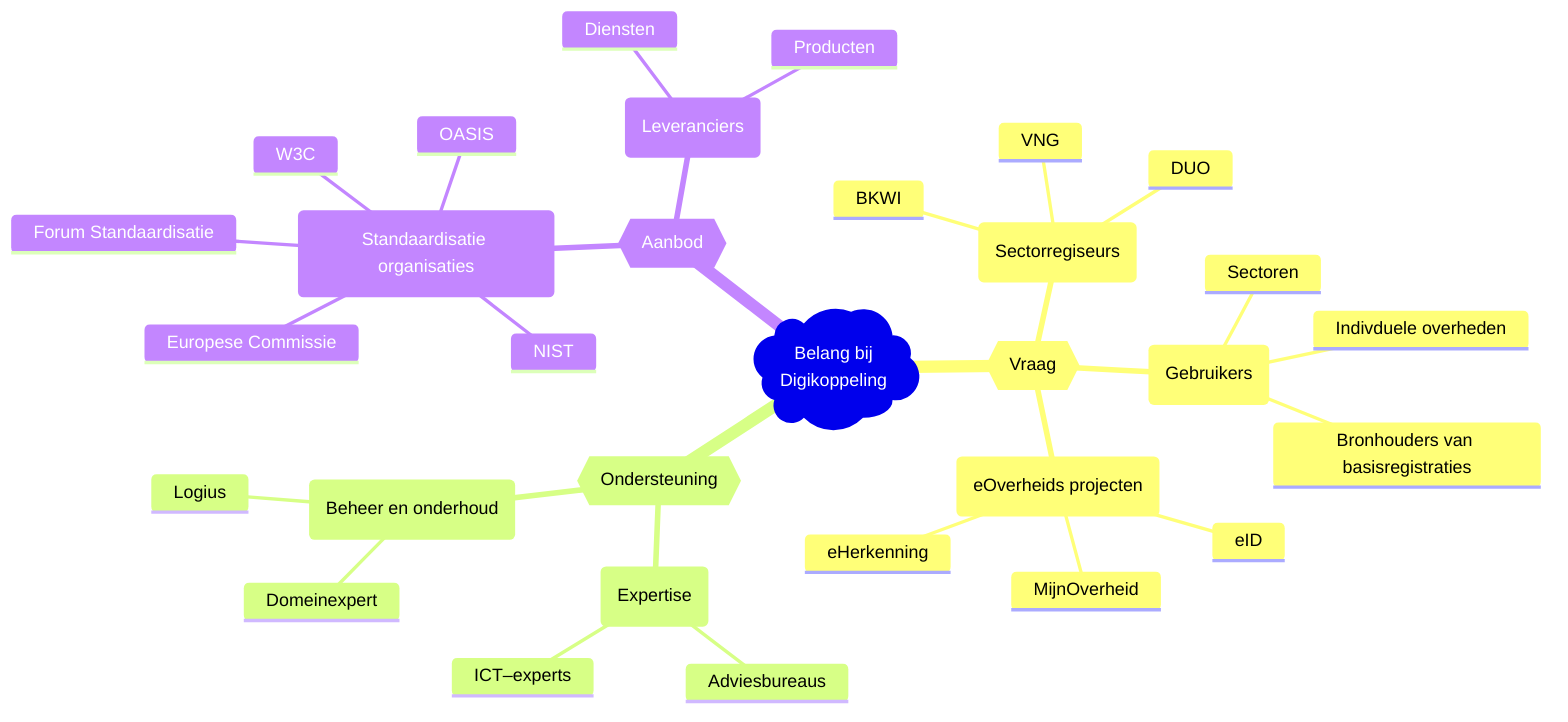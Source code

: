 mindmap
  root)Belang bij<br>Digikoppeling(
    {{Vraag}}
      (Sectorregiseurs)
        VNG
        DUO
        BKWI
      (Gebruikers)
        Indivduele overheden
        Sectoren
        Bronhouders van basisregistraties
      (eOverheids projecten)
        MijnOverheid
        eHerkenning
        eID
    {{Ondersteuning}}
      (Expertise)
        Adviesbureaus
        ICT–experts
      (Beheer en onderhoud)
        Domeinexpert
        Logius
    {{Aanbod}}
      (Standaardisatie organisaties)
        OASIS
        W3C
        NIST
        Forum Standaardisatie
        Europese Commissie
      (Leveranciers)
        Diensten
        Producten